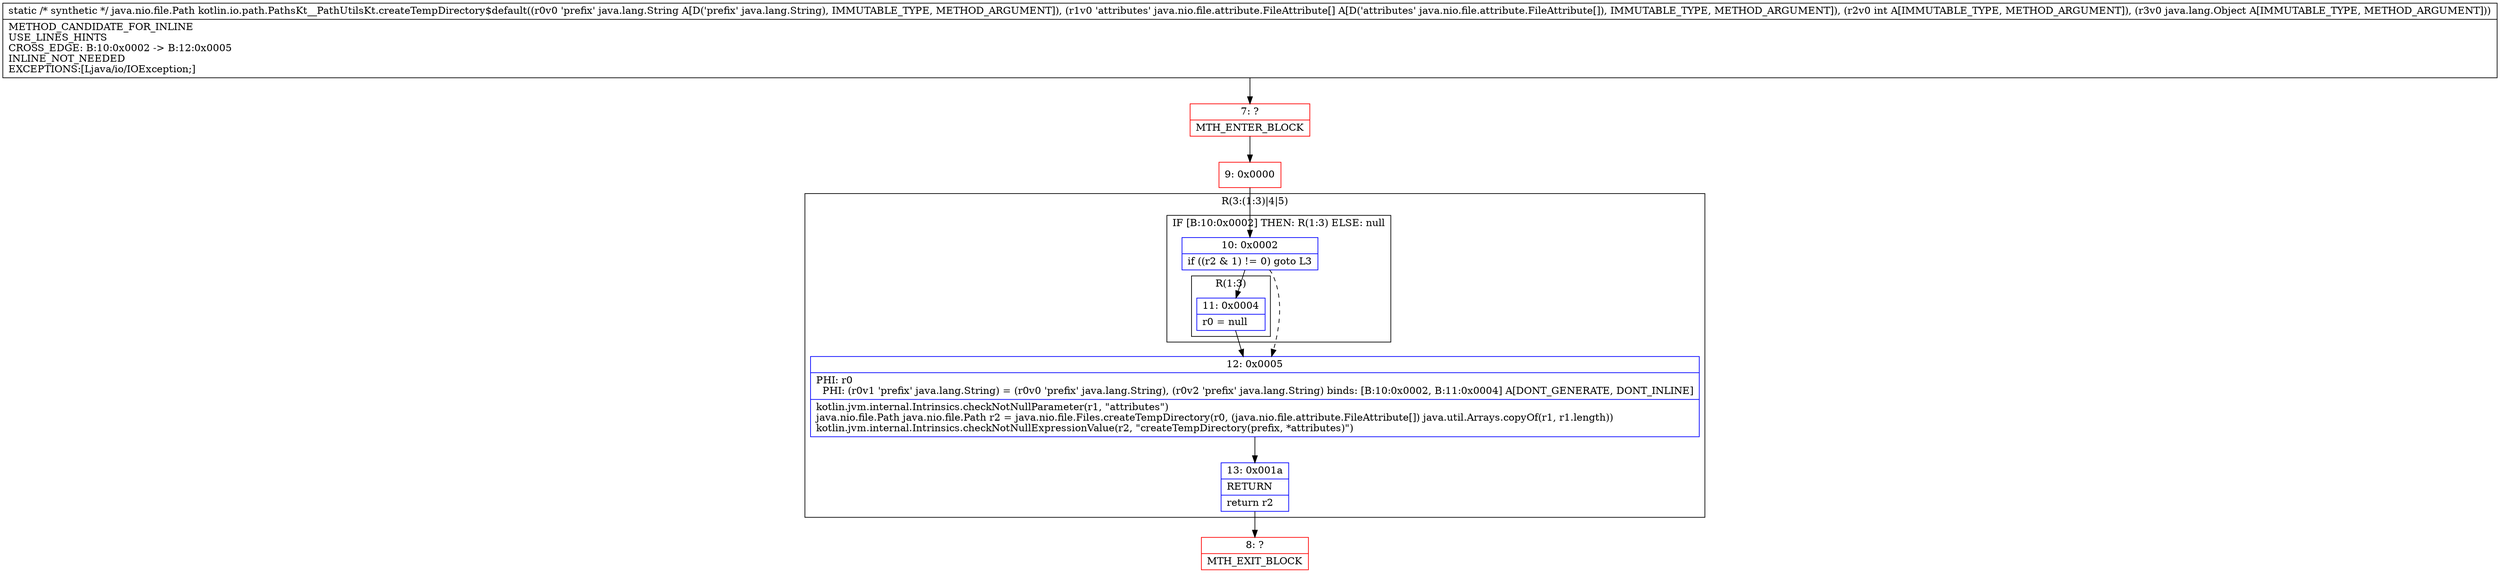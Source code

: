 digraph "CFG forkotlin.io.path.PathsKt__PathUtilsKt.createTempDirectory$default(Ljava\/lang\/String;[Ljava\/nio\/file\/attribute\/FileAttribute;ILjava\/lang\/Object;)Ljava\/nio\/file\/Path;" {
subgraph cluster_Region_720938290 {
label = "R(3:(1:3)|4|5)";
node [shape=record,color=blue];
subgraph cluster_IfRegion_1809476971 {
label = "IF [B:10:0x0002] THEN: R(1:3) ELSE: null";
node [shape=record,color=blue];
Node_10 [shape=record,label="{10\:\ 0x0002|if ((r2 & 1) != 0) goto L3\l}"];
subgraph cluster_Region_1526842826 {
label = "R(1:3)";
node [shape=record,color=blue];
Node_11 [shape=record,label="{11\:\ 0x0004|r0 = null\l}"];
}
}
Node_12 [shape=record,label="{12\:\ 0x0005|PHI: r0 \l  PHI: (r0v1 'prefix' java.lang.String) = (r0v0 'prefix' java.lang.String), (r0v2 'prefix' java.lang.String) binds: [B:10:0x0002, B:11:0x0004] A[DONT_GENERATE, DONT_INLINE]\l|kotlin.jvm.internal.Intrinsics.checkNotNullParameter(r1, \"attributes\")\ljava.nio.file.Path java.nio.file.Path r2 = java.nio.file.Files.createTempDirectory(r0, (java.nio.file.attribute.FileAttribute[]) java.util.Arrays.copyOf(r1, r1.length))\lkotlin.jvm.internal.Intrinsics.checkNotNullExpressionValue(r2, \"createTempDirectory(prefix, *attributes)\")\l}"];
Node_13 [shape=record,label="{13\:\ 0x001a|RETURN\l|return r2\l}"];
}
Node_7 [shape=record,color=red,label="{7\:\ ?|MTH_ENTER_BLOCK\l}"];
Node_9 [shape=record,color=red,label="{9\:\ 0x0000}"];
Node_8 [shape=record,color=red,label="{8\:\ ?|MTH_EXIT_BLOCK\l}"];
MethodNode[shape=record,label="{static \/* synthetic *\/ java.nio.file.Path kotlin.io.path.PathsKt__PathUtilsKt.createTempDirectory$default((r0v0 'prefix' java.lang.String A[D('prefix' java.lang.String), IMMUTABLE_TYPE, METHOD_ARGUMENT]), (r1v0 'attributes' java.nio.file.attribute.FileAttribute[] A[D('attributes' java.nio.file.attribute.FileAttribute[]), IMMUTABLE_TYPE, METHOD_ARGUMENT]), (r2v0 int A[IMMUTABLE_TYPE, METHOD_ARGUMENT]), (r3v0 java.lang.Object A[IMMUTABLE_TYPE, METHOD_ARGUMENT]))  | METHOD_CANDIDATE_FOR_INLINE\lUSE_LINES_HINTS\lCROSS_EDGE: B:10:0x0002 \-\> B:12:0x0005\lINLINE_NOT_NEEDED\lEXCEPTIONS:[Ljava\/io\/IOException;]\l}"];
MethodNode -> Node_7;Node_10 -> Node_11;
Node_10 -> Node_12[style=dashed];
Node_11 -> Node_12;
Node_12 -> Node_13;
Node_13 -> Node_8;
Node_7 -> Node_9;
Node_9 -> Node_10;
}


